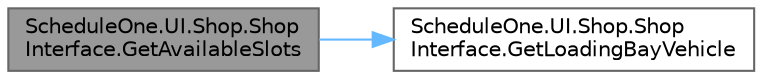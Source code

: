 digraph "ScheduleOne.UI.Shop.ShopInterface.GetAvailableSlots"
{
 // LATEX_PDF_SIZE
  bgcolor="transparent";
  edge [fontname=Helvetica,fontsize=10,labelfontname=Helvetica,labelfontsize=10];
  node [fontname=Helvetica,fontsize=10,shape=box,height=0.2,width=0.4];
  rankdir="LR";
  Node1 [id="Node000001",label="ScheduleOne.UI.Shop.Shop\lInterface.GetAvailableSlots",height=0.2,width=0.4,color="gray40", fillcolor="grey60", style="filled", fontcolor="black",tooltip=" "];
  Node1 -> Node2 [id="edge1_Node000001_Node000002",color="steelblue1",style="solid",tooltip=" "];
  Node2 [id="Node000002",label="ScheduleOne.UI.Shop.Shop\lInterface.GetLoadingBayVehicle",height=0.2,width=0.4,color="grey40", fillcolor="white", style="filled",URL="$class_schedule_one_1_1_u_i_1_1_shop_1_1_shop_interface.html#a057e6e2c8397bbebde35d71da8361385",tooltip=" "];
}
